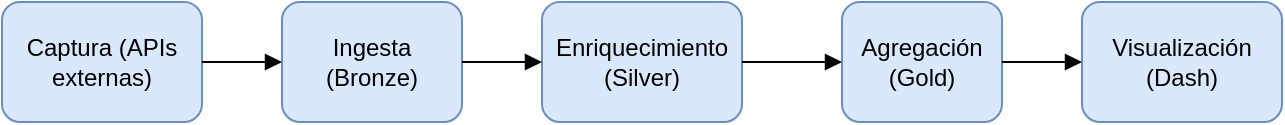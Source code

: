 <mxfile version="27.0.9">
  <diagram name="Flujo extremo a extremo" id="flow">
    <mxGraphModel dx="1093" dy="1037" grid="1" gridSize="10" guides="1" tooltips="1" connect="1" arrows="1" fold="1" page="1" pageScale="1" pageWidth="827" pageHeight="1169" math="0" shadow="0">
      <root>
        <mxCell id="0" />
        <mxCell id="1" parent="0" />
        <mxCell id="step0" value="Captura (APIs externas)" style="rounded=1;whiteSpace=wrap;html=1;fillColor=#dae8fc;strokeColor=#6c8ebf;" parent="1" vertex="1">
          <mxGeometry x="80" y="50" width="100" height="60" as="geometry" />
        </mxCell>
        <mxCell id="step1" value="Ingesta (Bronze)" style="rounded=1;whiteSpace=wrap;html=1;fillColor=#dae8fc;strokeColor=#6c8ebf;" parent="1" vertex="1">
          <mxGeometry x="220" y="50" width="90" height="60" as="geometry" />
        </mxCell>
        <mxCell id="step2" value="Enriquecimiento (Silver)" style="rounded=1;whiteSpace=wrap;html=1;fillColor=#dae8fc;strokeColor=#6c8ebf;" parent="1" vertex="1">
          <mxGeometry x="350" y="50" width="100" height="60" as="geometry" />
        </mxCell>
        <mxCell id="step3" value="Agregación (Gold)" style="rounded=1;whiteSpace=wrap;html=1;fillColor=#dae8fc;strokeColor=#6c8ebf;" parent="1" vertex="1">
          <mxGeometry x="500" y="50" width="80" height="60" as="geometry" />
        </mxCell>
        <mxCell id="step4" value="Visualización (Dash)" style="rounded=1;whiteSpace=wrap;html=1;fillColor=#dae8fc;strokeColor=#6c8ebf;" parent="1" vertex="1">
          <mxGeometry x="620" y="50" width="100" height="60" as="geometry" />
        </mxCell>
        <mxCell id="arrow0" style="endArrow=block;html=1;strokeColor=#000000;" parent="1" source="step0" target="step1" edge="1">
          <mxGeometry relative="1" as="geometry" />
        </mxCell>
        <mxCell id="arrow1" style="endArrow=block;html=1;strokeColor=#000000;" parent="1" source="step1" target="step2" edge="1">
          <mxGeometry relative="1" as="geometry" />
        </mxCell>
        <mxCell id="arrow2" style="endArrow=block;html=1;strokeColor=#000000;" parent="1" source="step2" target="step3" edge="1">
          <mxGeometry relative="1" as="geometry" />
        </mxCell>
        <mxCell id="arrow3" style="endArrow=block;html=1;strokeColor=#000000;" parent="1" source="step3" target="step4" edge="1">
          <mxGeometry relative="1" as="geometry" />
        </mxCell>
      </root>
    </mxGraphModel>
  </diagram>
</mxfile>
